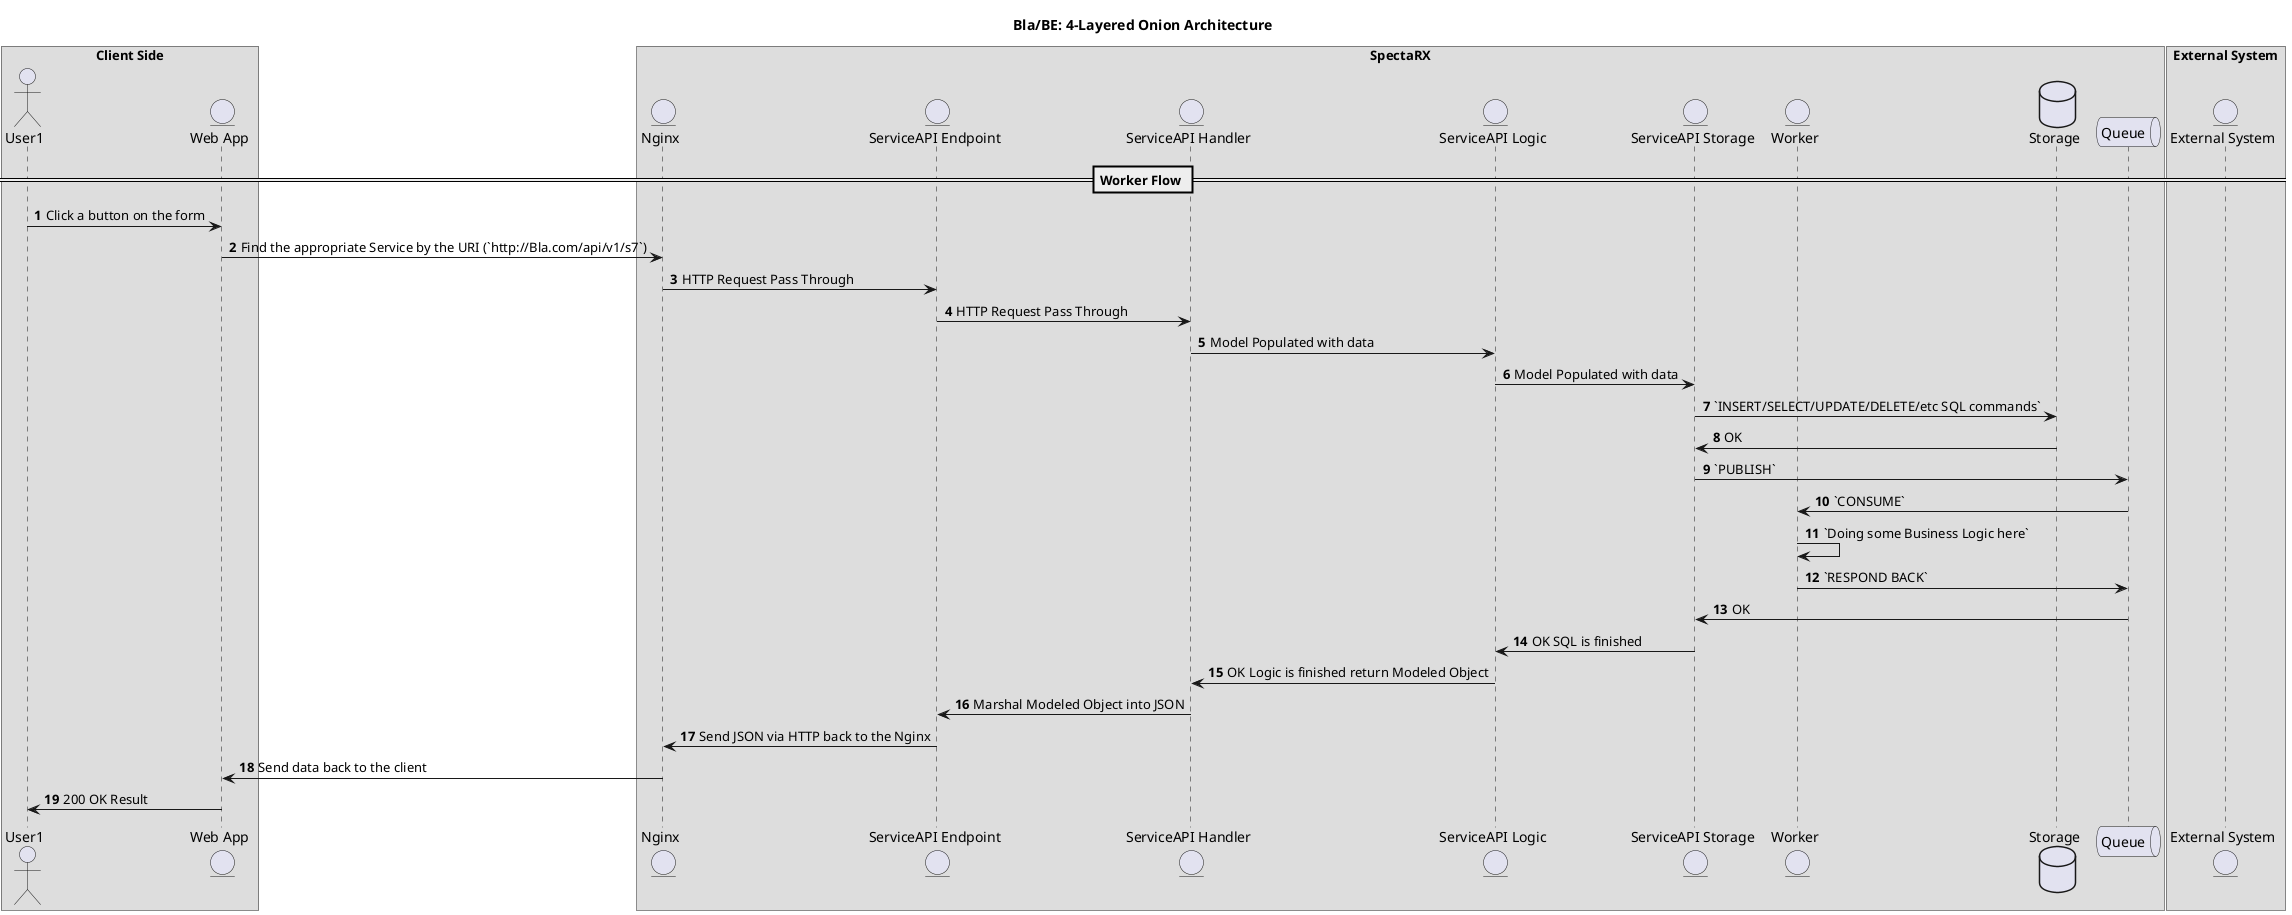 @startuml

title **Bla/BE: 4-Layered Onion Architecture**

box "Client Side"
        actor user1 as "User1"
        entity client as "Web App"
end box

box "SpectaRX"
        entity nginx as "Nginx"
        entity s7enp as "ServiceAPI Endpoint"
        entity s7hnd as "ServiceAPI Handler"
        entity s7log as "ServiceAPI Logic"
        entity s7sto as "ServiceAPI Storage"

        entity s7wrk as "Worker"

        database storage as "Storage"
        queue queue as "Queue" /'NATS, Kafka, RabbitMQ, 0MQ'/
end box

box "External System"
        entity extsys as "External System"
end box

autonumber

== Worker Flow ==
user1 -> client : Click a button on the form

client -> nginx : Find the appropriate Service by the URI (`http://Bla.com/api/v1/s7`)

nginx -> s7enp : HTTP Request Pass Through
s7enp -> s7hnd : HTTP Request Pass Through
s7hnd -> s7log : Model Populated with data
s7log -> s7sto : Model Populated with data

s7sto -> storage : `INSERT/SELECT/UPDATE/DELETE/etc SQL commands`
s7sto <- storage : OK

s7sto -> queue : `PUBLISH`

s7wrk <- queue : `CONSUME`
s7wrk -> s7wrk : `Doing some Business Logic here`
s7wrk -> queue : `RESPOND BACK`

s7sto <- queue : OK

s7log <- s7sto : OK SQL is finished
s7hnd <- s7log : OK Logic is finished return Modeled Object
s7enp <- s7hnd : Marshal Modeled Object into JSON
nginx <- s7enp : Send JSON via HTTP back to the Nginx

client <- nginx : Send data back to the client

user1 <- client : 200 OK Result

@enduml
